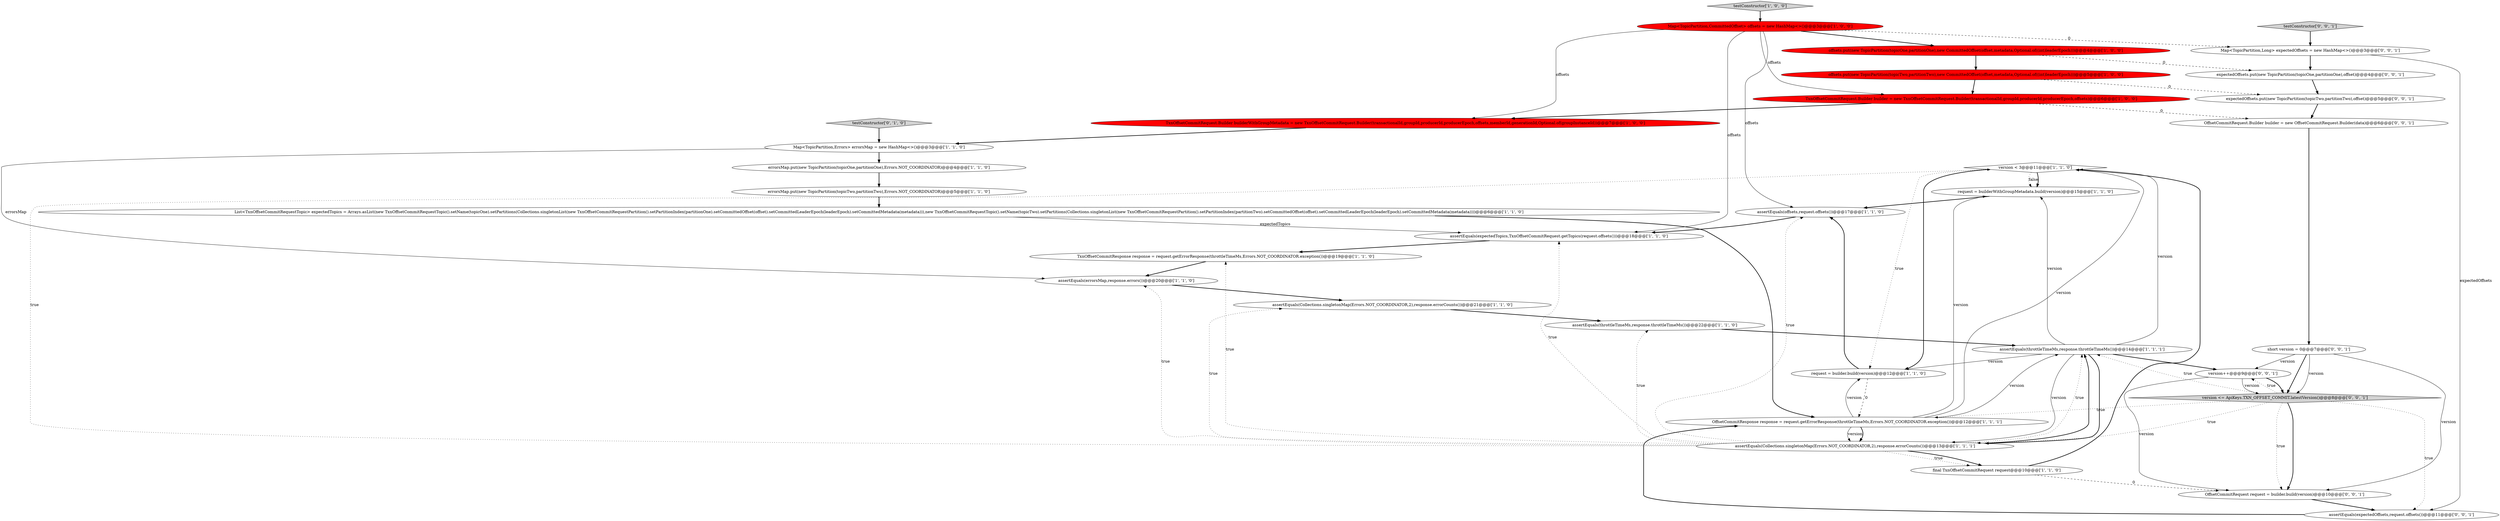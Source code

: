 digraph {
18 [style = filled, label = "version < 3@@@11@@@['1', '1', '0']", fillcolor = white, shape = diamond image = "AAA0AAABBB1BBB"];
32 [style = filled, label = "version++@@@9@@@['0', '0', '1']", fillcolor = white, shape = ellipse image = "AAA0AAABBB3BBB"];
31 [style = filled, label = "assertEquals(expectedOffsets,request.offsets())@@@11@@@['0', '0', '1']", fillcolor = white, shape = ellipse image = "AAA0AAABBB3BBB"];
2 [style = filled, label = "Map<TopicPartition,CommittedOffset> offsets = new HashMap<>()@@@3@@@['1', '0', '0']", fillcolor = red, shape = ellipse image = "AAA1AAABBB1BBB"];
15 [style = filled, label = "assertEquals(expectedTopics,TxnOffsetCommitRequest.getTopics(request.offsets()))@@@18@@@['1', '1', '0']", fillcolor = white, shape = ellipse image = "AAA0AAABBB1BBB"];
12 [style = filled, label = "assertEquals(errorsMap,response.errors())@@@20@@@['1', '1', '0']", fillcolor = white, shape = ellipse image = "AAA0AAABBB1BBB"];
29 [style = filled, label = "testConstructor['0', '0', '1']", fillcolor = lightgray, shape = diamond image = "AAA0AAABBB3BBB"];
13 [style = filled, label = "TxnOffsetCommitRequest.Builder builder = new TxnOffsetCommitRequest.Builder(transactionalId,groupId,producerId,producerEpoch,offsets)@@@6@@@['1', '0', '0']", fillcolor = red, shape = ellipse image = "AAA1AAABBB1BBB"];
20 [style = filled, label = "assertEquals(offsets,request.offsets())@@@17@@@['1', '1', '0']", fillcolor = white, shape = ellipse image = "AAA0AAABBB1BBB"];
24 [style = filled, label = "expectedOffsets.put(new TopicPartition(topicOne,partitionOne),offset)@@@4@@@['0', '0', '1']", fillcolor = white, shape = ellipse image = "AAA0AAABBB3BBB"];
26 [style = filled, label = "Map<TopicPartition,Long> expectedOffsets = new HashMap<>()@@@3@@@['0', '0', '1']", fillcolor = white, shape = ellipse image = "AAA0AAABBB3BBB"];
30 [style = filled, label = "OffsetCommitRequest request = builder.build(version)@@@10@@@['0', '0', '1']", fillcolor = white, shape = ellipse image = "AAA0AAABBB3BBB"];
4 [style = filled, label = "offsets.put(new TopicPartition(topicOne,partitionOne),new CommittedOffset(offset,metadata,Optional.of((int)leaderEpoch)))@@@4@@@['1', '0', '0']", fillcolor = red, shape = ellipse image = "AAA1AAABBB1BBB"];
19 [style = filled, label = "errorsMap.put(new TopicPartition(topicOne,partitionOne),Errors.NOT_COORDINATOR)@@@4@@@['1', '1', '0']", fillcolor = white, shape = ellipse image = "AAA0AAABBB1BBB"];
14 [style = filled, label = "testConstructor['1', '0', '0']", fillcolor = lightgray, shape = diamond image = "AAA0AAABBB1BBB"];
28 [style = filled, label = "short version = 0@@@7@@@['0', '0', '1']", fillcolor = white, shape = ellipse image = "AAA0AAABBB3BBB"];
5 [style = filled, label = "TxnOffsetCommitRequest.Builder builderWithGroupMetadata = new TxnOffsetCommitRequest.Builder(transactionalId,groupId,producerId,producerEpoch,offsets,memberId,generationId,Optional.of(groupInstanceId))@@@7@@@['1', '0', '0']", fillcolor = red, shape = ellipse image = "AAA1AAABBB1BBB"];
10 [style = filled, label = "assertEquals(throttleTimeMs,response.throttleTimeMs())@@@22@@@['1', '1', '0']", fillcolor = white, shape = ellipse image = "AAA0AAABBB1BBB"];
11 [style = filled, label = "request = builderWithGroupMetadata.build(version)@@@15@@@['1', '1', '0']", fillcolor = white, shape = ellipse image = "AAA0AAABBB1BBB"];
6 [style = filled, label = "assertEquals(Collections.singletonMap(Errors.NOT_COORDINATOR,2),response.errorCounts())@@@13@@@['1', '1', '1']", fillcolor = white, shape = ellipse image = "AAA0AAABBB1BBB"];
27 [style = filled, label = "version <= ApiKeys.TXN_OFFSET_COMMIT.latestVersion()@@@8@@@['0', '0', '1']", fillcolor = lightgray, shape = diamond image = "AAA0AAABBB3BBB"];
7 [style = filled, label = "assertEquals(throttleTimeMs,response.throttleTimeMs())@@@14@@@['1', '1', '1']", fillcolor = white, shape = ellipse image = "AAA0AAABBB1BBB"];
33 [style = filled, label = "expectedOffsets.put(new TopicPartition(topicTwo,partitionTwo),offset)@@@5@@@['0', '0', '1']", fillcolor = white, shape = ellipse image = "AAA0AAABBB3BBB"];
9 [style = filled, label = "final TxnOffsetCommitRequest request@@@10@@@['1', '1', '0']", fillcolor = white, shape = ellipse image = "AAA0AAABBB1BBB"];
0 [style = filled, label = "offsets.put(new TopicPartition(topicTwo,partitionTwo),new CommittedOffset(offset,metadata,Optional.of((int)leaderEpoch)))@@@5@@@['1', '0', '0']", fillcolor = red, shape = ellipse image = "AAA1AAABBB1BBB"];
23 [style = filled, label = "testConstructor['0', '1', '0']", fillcolor = lightgray, shape = diamond image = "AAA0AAABBB2BBB"];
16 [style = filled, label = "errorsMap.put(new TopicPartition(topicTwo,partitionTwo),Errors.NOT_COORDINATOR)@@@5@@@['1', '1', '0']", fillcolor = white, shape = ellipse image = "AAA0AAABBB1BBB"];
1 [style = filled, label = "OffsetCommitResponse response = request.getErrorResponse(throttleTimeMs,Errors.NOT_COORDINATOR.exception())@@@12@@@['1', '1', '1']", fillcolor = white, shape = ellipse image = "AAA0AAABBB1BBB"];
3 [style = filled, label = "List<TxnOffsetCommitRequestTopic> expectedTopics = Arrays.asList(new TxnOffsetCommitRequestTopic().setName(topicOne).setPartitions(Collections.singletonList(new TxnOffsetCommitRequestPartition().setPartitionIndex(partitionOne).setCommittedOffset(offset).setCommittedLeaderEpoch(leaderEpoch).setCommittedMetadata(metadata))),new TxnOffsetCommitRequestTopic().setName(topicTwo).setPartitions(Collections.singletonList(new TxnOffsetCommitRequestPartition().setPartitionIndex(partitionTwo).setCommittedOffset(offset).setCommittedLeaderEpoch(leaderEpoch).setCommittedMetadata(metadata))))@@@6@@@['1', '1', '0']", fillcolor = white, shape = ellipse image = "AAA0AAABBB1BBB"];
21 [style = filled, label = "request = builder.build(version)@@@12@@@['1', '1', '0']", fillcolor = white, shape = ellipse image = "AAA0AAABBB1BBB"];
17 [style = filled, label = "Map<TopicPartition,Errors> errorsMap = new HashMap<>()@@@3@@@['1', '1', '0']", fillcolor = white, shape = ellipse image = "AAA0AAABBB1BBB"];
8 [style = filled, label = "assertEquals(Collections.singletonMap(Errors.NOT_COORDINATOR,2),response.errorCounts())@@@21@@@['1', '1', '0']", fillcolor = white, shape = ellipse image = "AAA0AAABBB1BBB"];
22 [style = filled, label = "TxnOffsetCommitResponse response = request.getErrorResponse(throttleTimeMs,Errors.NOT_COORDINATOR.exception())@@@19@@@['1', '1', '0']", fillcolor = white, shape = ellipse image = "AAA0AAABBB1BBB"];
25 [style = filled, label = "OffsetCommitRequest.Builder builder = new OffsetCommitRequest.Builder(data)@@@6@@@['0', '0', '1']", fillcolor = white, shape = ellipse image = "AAA0AAABBB3BBB"];
1->11 [style = solid, label="version"];
28->27 [style = solid, label="version"];
16->3 [style = bold, label=""];
11->20 [style = bold, label=""];
8->10 [style = bold, label=""];
7->32 [style = bold, label=""];
27->32 [style = dotted, label="true"];
25->28 [style = bold, label=""];
3->15 [style = solid, label="expectedTopics"];
27->1 [style = dotted, label="true"];
0->13 [style = bold, label=""];
3->1 [style = bold, label=""];
1->6 [style = solid, label="version"];
18->11 [style = dotted, label="false"];
7->18 [style = solid, label="version"];
2->5 [style = solid, label="offsets"];
2->20 [style = solid, label="offsets"];
26->31 [style = solid, label="expectedOffsets"];
7->11 [style = solid, label="version"];
27->30 [style = bold, label=""];
18->11 [style = bold, label=""];
21->1 [style = dashed, label="0"];
7->21 [style = solid, label="version"];
1->21 [style = solid, label="version"];
18->21 [style = dotted, label="true"];
32->27 [style = bold, label=""];
32->27 [style = solid, label="version"];
31->1 [style = bold, label=""];
6->22 [style = dotted, label="true"];
13->25 [style = dashed, label="0"];
26->24 [style = bold, label=""];
5->17 [style = bold, label=""];
2->4 [style = bold, label=""];
10->7 [style = bold, label=""];
17->19 [style = bold, label=""];
32->30 [style = solid, label="version"];
15->22 [style = bold, label=""];
4->0 [style = bold, label=""];
19->16 [style = bold, label=""];
29->26 [style = bold, label=""];
6->20 [style = dotted, label="true"];
17->12 [style = solid, label="errorsMap"];
24->33 [style = bold, label=""];
6->10 [style = dotted, label="true"];
7->6 [style = solid, label="version"];
27->30 [style = dotted, label="true"];
1->6 [style = bold, label=""];
9->18 [style = bold, label=""];
21->20 [style = bold, label=""];
1->18 [style = solid, label="version"];
6->18 [style = dotted, label="true"];
27->7 [style = dotted, label="true"];
6->9 [style = dotted, label="true"];
33->25 [style = bold, label=""];
30->31 [style = bold, label=""];
12->8 [style = bold, label=""];
22->12 [style = bold, label=""];
6->8 [style = dotted, label="true"];
27->31 [style = dotted, label="true"];
0->33 [style = dashed, label="0"];
7->6 [style = bold, label=""];
13->5 [style = bold, label=""];
6->7 [style = dotted, label="true"];
2->15 [style = solid, label="offsets"];
23->17 [style = bold, label=""];
14->2 [style = bold, label=""];
1->7 [style = solid, label="version"];
6->12 [style = dotted, label="true"];
28->27 [style = bold, label=""];
18->21 [style = bold, label=""];
27->6 [style = dotted, label="true"];
6->9 [style = bold, label=""];
6->7 [style = bold, label=""];
2->26 [style = dashed, label="0"];
4->24 [style = dashed, label="0"];
20->15 [style = bold, label=""];
9->30 [style = dashed, label="0"];
2->13 [style = solid, label="offsets"];
28->30 [style = solid, label="version"];
28->32 [style = solid, label="version"];
6->15 [style = dotted, label="true"];
}
